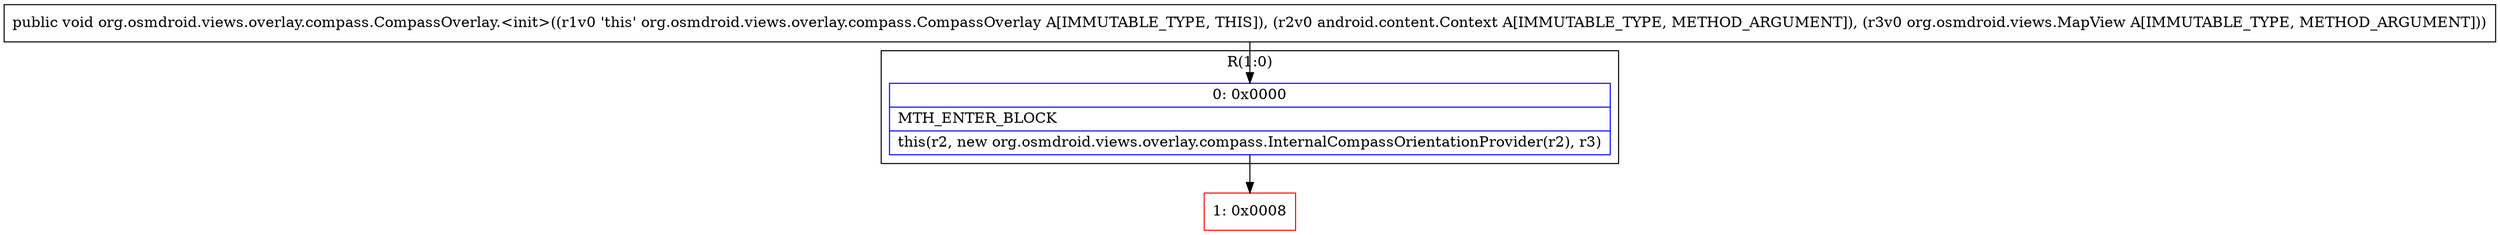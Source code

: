 digraph "CFG fororg.osmdroid.views.overlay.compass.CompassOverlay.\<init\>(Landroid\/content\/Context;Lorg\/osmdroid\/views\/MapView;)V" {
subgraph cluster_Region_1294940398 {
label = "R(1:0)";
node [shape=record,color=blue];
Node_0 [shape=record,label="{0\:\ 0x0000|MTH_ENTER_BLOCK\l|this(r2, new org.osmdroid.views.overlay.compass.InternalCompassOrientationProvider(r2), r3)\l}"];
}
Node_1 [shape=record,color=red,label="{1\:\ 0x0008}"];
MethodNode[shape=record,label="{public void org.osmdroid.views.overlay.compass.CompassOverlay.\<init\>((r1v0 'this' org.osmdroid.views.overlay.compass.CompassOverlay A[IMMUTABLE_TYPE, THIS]), (r2v0 android.content.Context A[IMMUTABLE_TYPE, METHOD_ARGUMENT]), (r3v0 org.osmdroid.views.MapView A[IMMUTABLE_TYPE, METHOD_ARGUMENT])) }"];
MethodNode -> Node_0;
Node_0 -> Node_1;
}


